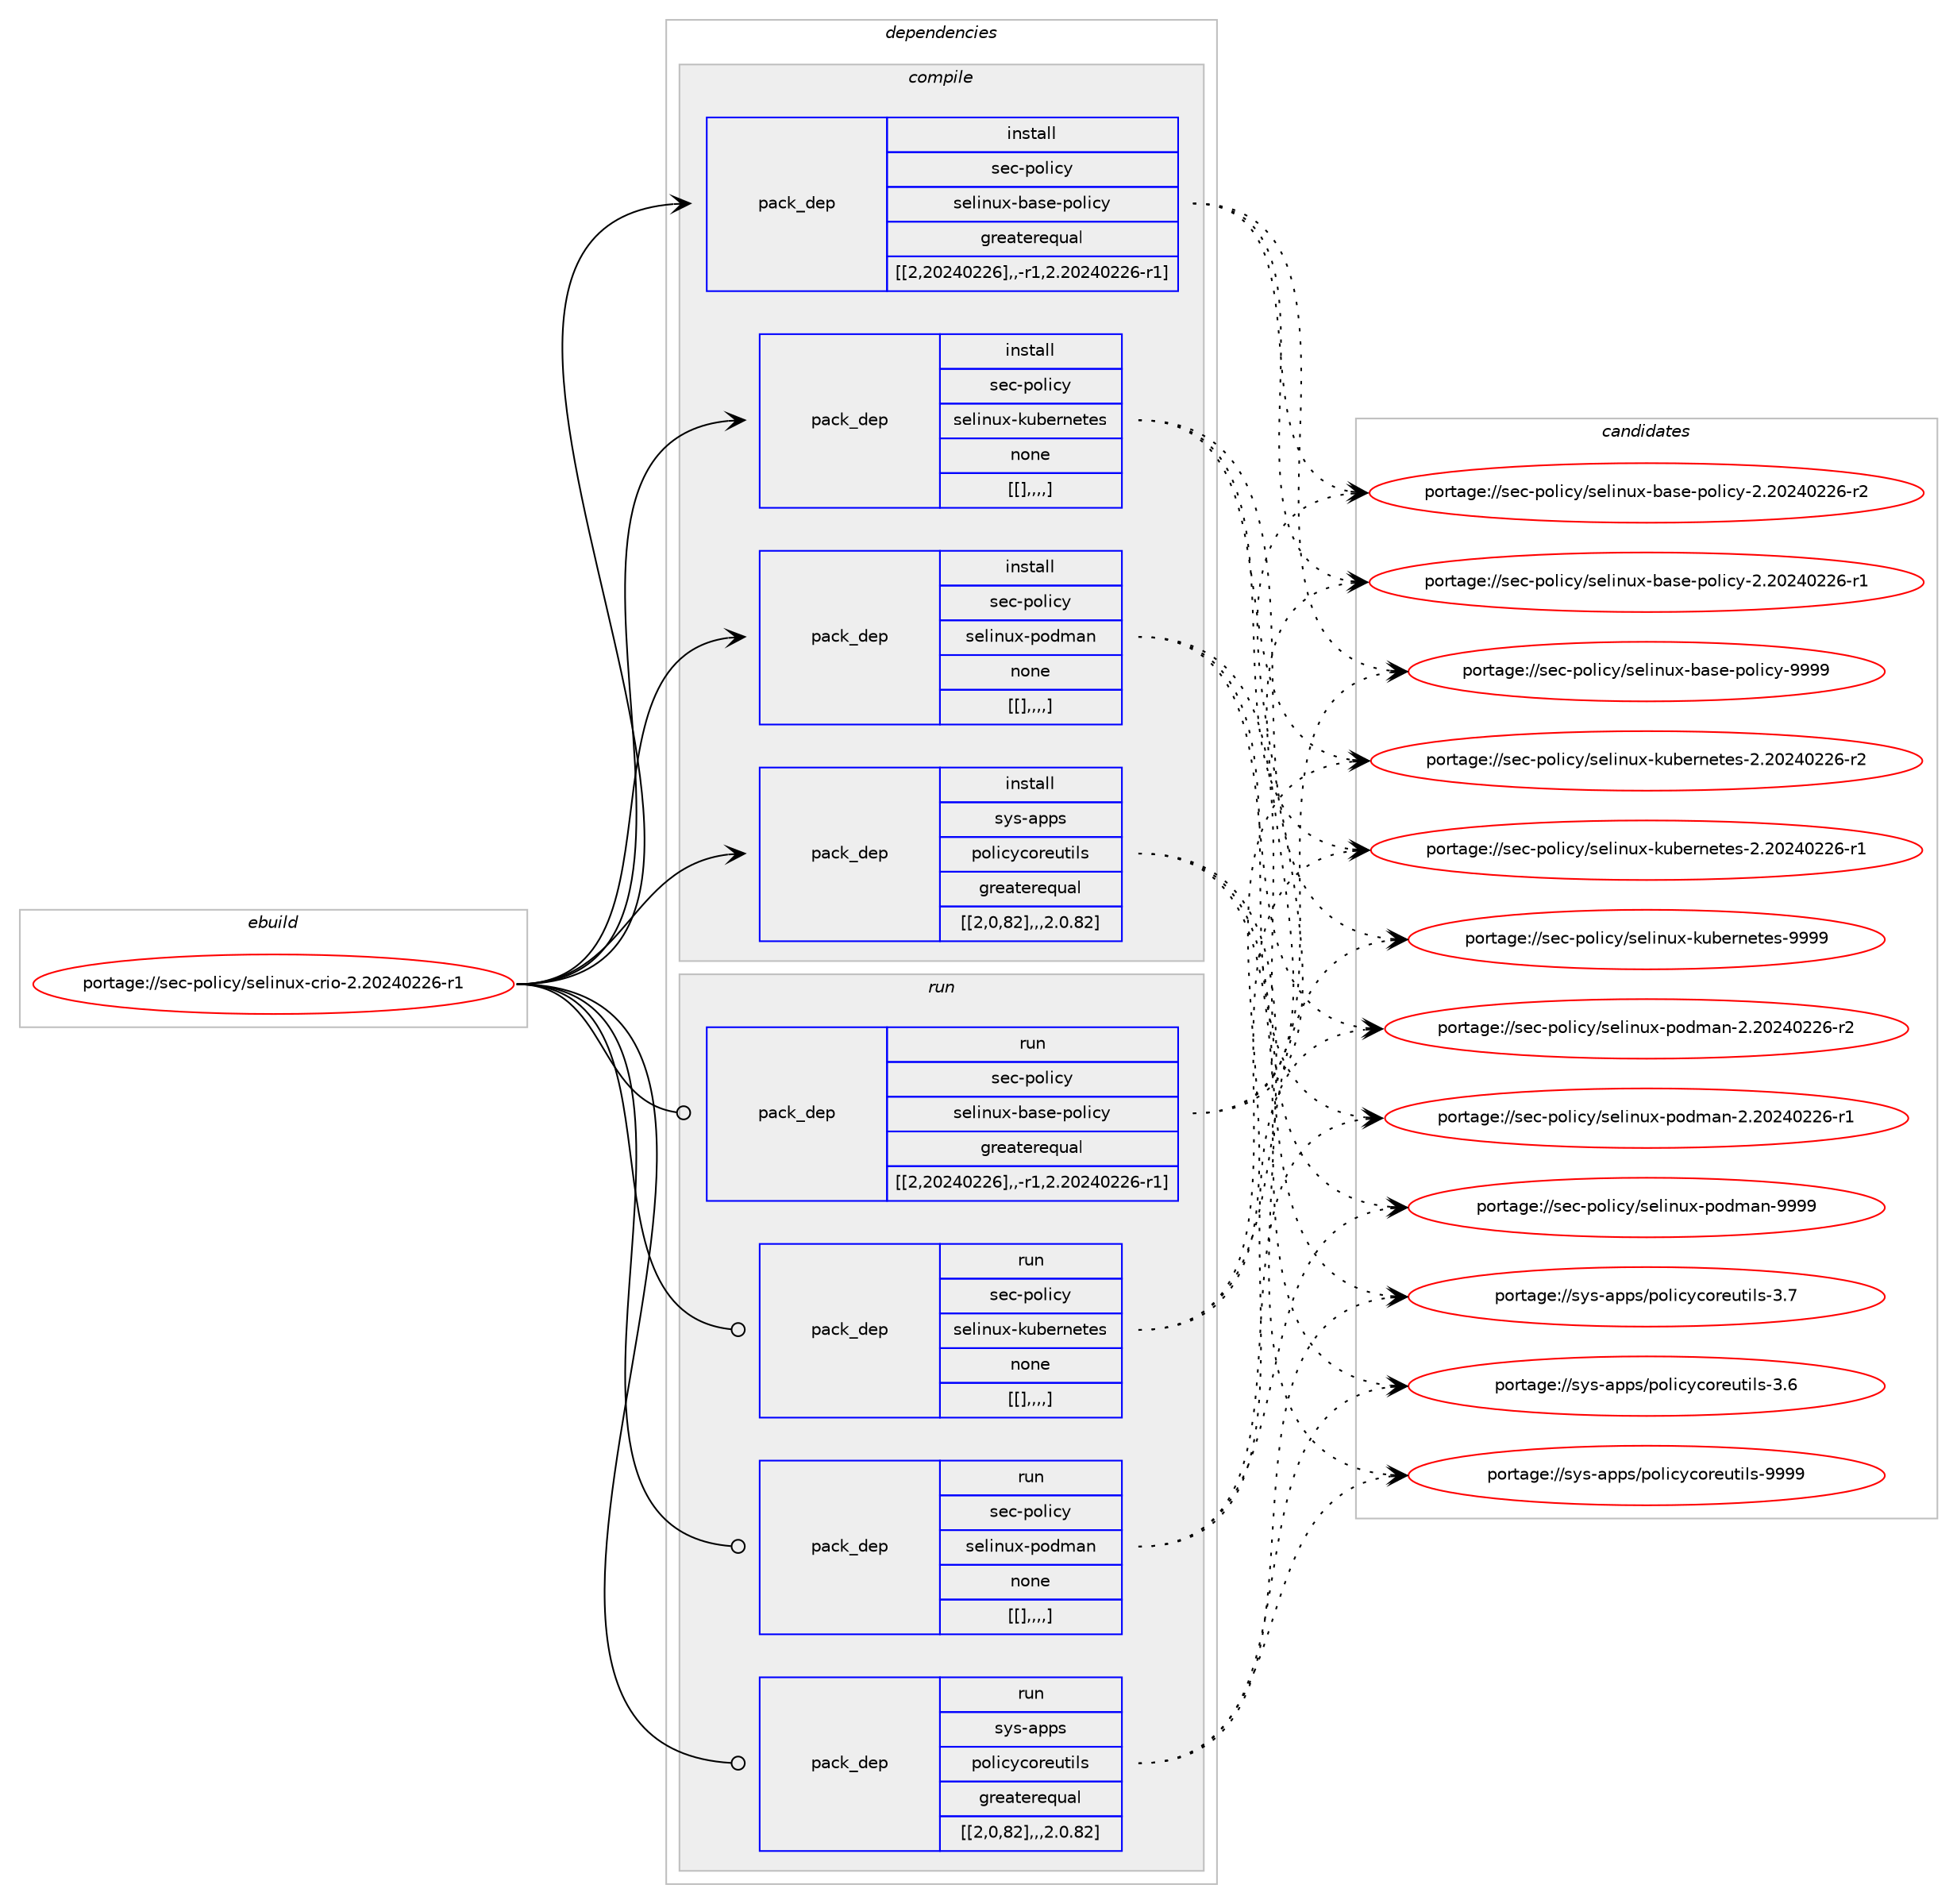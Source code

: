 digraph prolog {

# *************
# Graph options
# *************

newrank=true;
concentrate=true;
compound=true;
graph [rankdir=LR,fontname=Helvetica,fontsize=10,ranksep=1.5];#, ranksep=2.5, nodesep=0.2];
edge  [arrowhead=vee];
node  [fontname=Helvetica,fontsize=10];

# **********
# The ebuild
# **********

subgraph cluster_leftcol {
color=gray;
label=<<i>ebuild</i>>;
id [label="portage://sec-policy/selinux-crio-2.20240226-r1", color=red, width=4, href="../sec-policy/selinux-crio-2.20240226-r1.svg"];
}

# ****************
# The dependencies
# ****************

subgraph cluster_midcol {
color=gray;
label=<<i>dependencies</i>>;
subgraph cluster_compile {
fillcolor="#eeeeee";
style=filled;
label=<<i>compile</i>>;
subgraph pack313993 {
dependency431216 [label=<<TABLE BORDER="0" CELLBORDER="1" CELLSPACING="0" CELLPADDING="4" WIDTH="220"><TR><TD ROWSPAN="6" CELLPADDING="30">pack_dep</TD></TR><TR><TD WIDTH="110">install</TD></TR><TR><TD>sec-policy</TD></TR><TR><TD>selinux-base-policy</TD></TR><TR><TD>greaterequal</TD></TR><TR><TD>[[2,20240226],,-r1,2.20240226-r1]</TD></TR></TABLE>>, shape=none, color=blue];
}
id:e -> dependency431216:w [weight=20,style="solid",arrowhead="vee"];
subgraph pack313994 {
dependency431217 [label=<<TABLE BORDER="0" CELLBORDER="1" CELLSPACING="0" CELLPADDING="4" WIDTH="220"><TR><TD ROWSPAN="6" CELLPADDING="30">pack_dep</TD></TR><TR><TD WIDTH="110">install</TD></TR><TR><TD>sec-policy</TD></TR><TR><TD>selinux-kubernetes</TD></TR><TR><TD>none</TD></TR><TR><TD>[[],,,,]</TD></TR></TABLE>>, shape=none, color=blue];
}
id:e -> dependency431217:w [weight=20,style="solid",arrowhead="vee"];
subgraph pack313995 {
dependency431218 [label=<<TABLE BORDER="0" CELLBORDER="1" CELLSPACING="0" CELLPADDING="4" WIDTH="220"><TR><TD ROWSPAN="6" CELLPADDING="30">pack_dep</TD></TR><TR><TD WIDTH="110">install</TD></TR><TR><TD>sec-policy</TD></TR><TR><TD>selinux-podman</TD></TR><TR><TD>none</TD></TR><TR><TD>[[],,,,]</TD></TR></TABLE>>, shape=none, color=blue];
}
id:e -> dependency431218:w [weight=20,style="solid",arrowhead="vee"];
subgraph pack313996 {
dependency431219 [label=<<TABLE BORDER="0" CELLBORDER="1" CELLSPACING="0" CELLPADDING="4" WIDTH="220"><TR><TD ROWSPAN="6" CELLPADDING="30">pack_dep</TD></TR><TR><TD WIDTH="110">install</TD></TR><TR><TD>sys-apps</TD></TR><TR><TD>policycoreutils</TD></TR><TR><TD>greaterequal</TD></TR><TR><TD>[[2,0,82],,,2.0.82]</TD></TR></TABLE>>, shape=none, color=blue];
}
id:e -> dependency431219:w [weight=20,style="solid",arrowhead="vee"];
}
subgraph cluster_compileandrun {
fillcolor="#eeeeee";
style=filled;
label=<<i>compile and run</i>>;
}
subgraph cluster_run {
fillcolor="#eeeeee";
style=filled;
label=<<i>run</i>>;
subgraph pack313997 {
dependency431220 [label=<<TABLE BORDER="0" CELLBORDER="1" CELLSPACING="0" CELLPADDING="4" WIDTH="220"><TR><TD ROWSPAN="6" CELLPADDING="30">pack_dep</TD></TR><TR><TD WIDTH="110">run</TD></TR><TR><TD>sec-policy</TD></TR><TR><TD>selinux-base-policy</TD></TR><TR><TD>greaterequal</TD></TR><TR><TD>[[2,20240226],,-r1,2.20240226-r1]</TD></TR></TABLE>>, shape=none, color=blue];
}
id:e -> dependency431220:w [weight=20,style="solid",arrowhead="odot"];
subgraph pack313998 {
dependency431221 [label=<<TABLE BORDER="0" CELLBORDER="1" CELLSPACING="0" CELLPADDING="4" WIDTH="220"><TR><TD ROWSPAN="6" CELLPADDING="30">pack_dep</TD></TR><TR><TD WIDTH="110">run</TD></TR><TR><TD>sec-policy</TD></TR><TR><TD>selinux-kubernetes</TD></TR><TR><TD>none</TD></TR><TR><TD>[[],,,,]</TD></TR></TABLE>>, shape=none, color=blue];
}
id:e -> dependency431221:w [weight=20,style="solid",arrowhead="odot"];
subgraph pack313999 {
dependency431222 [label=<<TABLE BORDER="0" CELLBORDER="1" CELLSPACING="0" CELLPADDING="4" WIDTH="220"><TR><TD ROWSPAN="6" CELLPADDING="30">pack_dep</TD></TR><TR><TD WIDTH="110">run</TD></TR><TR><TD>sec-policy</TD></TR><TR><TD>selinux-podman</TD></TR><TR><TD>none</TD></TR><TR><TD>[[],,,,]</TD></TR></TABLE>>, shape=none, color=blue];
}
id:e -> dependency431222:w [weight=20,style="solid",arrowhead="odot"];
subgraph pack314000 {
dependency431223 [label=<<TABLE BORDER="0" CELLBORDER="1" CELLSPACING="0" CELLPADDING="4" WIDTH="220"><TR><TD ROWSPAN="6" CELLPADDING="30">pack_dep</TD></TR><TR><TD WIDTH="110">run</TD></TR><TR><TD>sys-apps</TD></TR><TR><TD>policycoreutils</TD></TR><TR><TD>greaterequal</TD></TR><TR><TD>[[2,0,82],,,2.0.82]</TD></TR></TABLE>>, shape=none, color=blue];
}
id:e -> dependency431223:w [weight=20,style="solid",arrowhead="odot"];
}
}

# **************
# The candidates
# **************

subgraph cluster_choices {
rank=same;
color=gray;
label=<<i>candidates</i>>;

subgraph choice313993 {
color=black;
nodesep=1;
choice1151019945112111108105991214711510110810511011712045989711510145112111108105991214557575757 [label="portage://sec-policy/selinux-base-policy-9999", color=red, width=4,href="../sec-policy/selinux-base-policy-9999.svg"];
choice11510199451121111081059912147115101108105110117120459897115101451121111081059912145504650485052485050544511450 [label="portage://sec-policy/selinux-base-policy-2.20240226-r2", color=red, width=4,href="../sec-policy/selinux-base-policy-2.20240226-r2.svg"];
choice11510199451121111081059912147115101108105110117120459897115101451121111081059912145504650485052485050544511449 [label="portage://sec-policy/selinux-base-policy-2.20240226-r1", color=red, width=4,href="../sec-policy/selinux-base-policy-2.20240226-r1.svg"];
dependency431216:e -> choice1151019945112111108105991214711510110810511011712045989711510145112111108105991214557575757:w [style=dotted,weight="100"];
dependency431216:e -> choice11510199451121111081059912147115101108105110117120459897115101451121111081059912145504650485052485050544511450:w [style=dotted,weight="100"];
dependency431216:e -> choice11510199451121111081059912147115101108105110117120459897115101451121111081059912145504650485052485050544511449:w [style=dotted,weight="100"];
}
subgraph choice313994 {
color=black;
nodesep=1;
choice1151019945112111108105991214711510110810511011712045107117981011141101011161011154557575757 [label="portage://sec-policy/selinux-kubernetes-9999", color=red, width=4,href="../sec-policy/selinux-kubernetes-9999.svg"];
choice11510199451121111081059912147115101108105110117120451071179810111411010111610111545504650485052485050544511450 [label="portage://sec-policy/selinux-kubernetes-2.20240226-r2", color=red, width=4,href="../sec-policy/selinux-kubernetes-2.20240226-r2.svg"];
choice11510199451121111081059912147115101108105110117120451071179810111411010111610111545504650485052485050544511449 [label="portage://sec-policy/selinux-kubernetes-2.20240226-r1", color=red, width=4,href="../sec-policy/selinux-kubernetes-2.20240226-r1.svg"];
dependency431217:e -> choice1151019945112111108105991214711510110810511011712045107117981011141101011161011154557575757:w [style=dotted,weight="100"];
dependency431217:e -> choice11510199451121111081059912147115101108105110117120451071179810111411010111610111545504650485052485050544511450:w [style=dotted,weight="100"];
dependency431217:e -> choice11510199451121111081059912147115101108105110117120451071179810111411010111610111545504650485052485050544511449:w [style=dotted,weight="100"];
}
subgraph choice313995 {
color=black;
nodesep=1;
choice1151019945112111108105991214711510110810511011712045112111100109971104557575757 [label="portage://sec-policy/selinux-podman-9999", color=red, width=4,href="../sec-policy/selinux-podman-9999.svg"];
choice11510199451121111081059912147115101108105110117120451121111001099711045504650485052485050544511450 [label="portage://sec-policy/selinux-podman-2.20240226-r2", color=red, width=4,href="../sec-policy/selinux-podman-2.20240226-r2.svg"];
choice11510199451121111081059912147115101108105110117120451121111001099711045504650485052485050544511449 [label="portage://sec-policy/selinux-podman-2.20240226-r1", color=red, width=4,href="../sec-policy/selinux-podman-2.20240226-r1.svg"];
dependency431218:e -> choice1151019945112111108105991214711510110810511011712045112111100109971104557575757:w [style=dotted,weight="100"];
dependency431218:e -> choice11510199451121111081059912147115101108105110117120451121111001099711045504650485052485050544511450:w [style=dotted,weight="100"];
dependency431218:e -> choice11510199451121111081059912147115101108105110117120451121111001099711045504650485052485050544511449:w [style=dotted,weight="100"];
}
subgraph choice313996 {
color=black;
nodesep=1;
choice11512111545971121121154711211110810599121991111141011171161051081154557575757 [label="portage://sys-apps/policycoreutils-9999", color=red, width=4,href="../sys-apps/policycoreutils-9999.svg"];
choice115121115459711211211547112111108105991219911111410111711610510811545514655 [label="portage://sys-apps/policycoreutils-3.7", color=red, width=4,href="../sys-apps/policycoreutils-3.7.svg"];
choice115121115459711211211547112111108105991219911111410111711610510811545514654 [label="portage://sys-apps/policycoreutils-3.6", color=red, width=4,href="../sys-apps/policycoreutils-3.6.svg"];
dependency431219:e -> choice11512111545971121121154711211110810599121991111141011171161051081154557575757:w [style=dotted,weight="100"];
dependency431219:e -> choice115121115459711211211547112111108105991219911111410111711610510811545514655:w [style=dotted,weight="100"];
dependency431219:e -> choice115121115459711211211547112111108105991219911111410111711610510811545514654:w [style=dotted,weight="100"];
}
subgraph choice313997 {
color=black;
nodesep=1;
choice1151019945112111108105991214711510110810511011712045989711510145112111108105991214557575757 [label="portage://sec-policy/selinux-base-policy-9999", color=red, width=4,href="../sec-policy/selinux-base-policy-9999.svg"];
choice11510199451121111081059912147115101108105110117120459897115101451121111081059912145504650485052485050544511450 [label="portage://sec-policy/selinux-base-policy-2.20240226-r2", color=red, width=4,href="../sec-policy/selinux-base-policy-2.20240226-r2.svg"];
choice11510199451121111081059912147115101108105110117120459897115101451121111081059912145504650485052485050544511449 [label="portage://sec-policy/selinux-base-policy-2.20240226-r1", color=red, width=4,href="../sec-policy/selinux-base-policy-2.20240226-r1.svg"];
dependency431220:e -> choice1151019945112111108105991214711510110810511011712045989711510145112111108105991214557575757:w [style=dotted,weight="100"];
dependency431220:e -> choice11510199451121111081059912147115101108105110117120459897115101451121111081059912145504650485052485050544511450:w [style=dotted,weight="100"];
dependency431220:e -> choice11510199451121111081059912147115101108105110117120459897115101451121111081059912145504650485052485050544511449:w [style=dotted,weight="100"];
}
subgraph choice313998 {
color=black;
nodesep=1;
choice1151019945112111108105991214711510110810511011712045107117981011141101011161011154557575757 [label="portage://sec-policy/selinux-kubernetes-9999", color=red, width=4,href="../sec-policy/selinux-kubernetes-9999.svg"];
choice11510199451121111081059912147115101108105110117120451071179810111411010111610111545504650485052485050544511450 [label="portage://sec-policy/selinux-kubernetes-2.20240226-r2", color=red, width=4,href="../sec-policy/selinux-kubernetes-2.20240226-r2.svg"];
choice11510199451121111081059912147115101108105110117120451071179810111411010111610111545504650485052485050544511449 [label="portage://sec-policy/selinux-kubernetes-2.20240226-r1", color=red, width=4,href="../sec-policy/selinux-kubernetes-2.20240226-r1.svg"];
dependency431221:e -> choice1151019945112111108105991214711510110810511011712045107117981011141101011161011154557575757:w [style=dotted,weight="100"];
dependency431221:e -> choice11510199451121111081059912147115101108105110117120451071179810111411010111610111545504650485052485050544511450:w [style=dotted,weight="100"];
dependency431221:e -> choice11510199451121111081059912147115101108105110117120451071179810111411010111610111545504650485052485050544511449:w [style=dotted,weight="100"];
}
subgraph choice313999 {
color=black;
nodesep=1;
choice1151019945112111108105991214711510110810511011712045112111100109971104557575757 [label="portage://sec-policy/selinux-podman-9999", color=red, width=4,href="../sec-policy/selinux-podman-9999.svg"];
choice11510199451121111081059912147115101108105110117120451121111001099711045504650485052485050544511450 [label="portage://sec-policy/selinux-podman-2.20240226-r2", color=red, width=4,href="../sec-policy/selinux-podman-2.20240226-r2.svg"];
choice11510199451121111081059912147115101108105110117120451121111001099711045504650485052485050544511449 [label="portage://sec-policy/selinux-podman-2.20240226-r1", color=red, width=4,href="../sec-policy/selinux-podman-2.20240226-r1.svg"];
dependency431222:e -> choice1151019945112111108105991214711510110810511011712045112111100109971104557575757:w [style=dotted,weight="100"];
dependency431222:e -> choice11510199451121111081059912147115101108105110117120451121111001099711045504650485052485050544511450:w [style=dotted,weight="100"];
dependency431222:e -> choice11510199451121111081059912147115101108105110117120451121111001099711045504650485052485050544511449:w [style=dotted,weight="100"];
}
subgraph choice314000 {
color=black;
nodesep=1;
choice11512111545971121121154711211110810599121991111141011171161051081154557575757 [label="portage://sys-apps/policycoreutils-9999", color=red, width=4,href="../sys-apps/policycoreutils-9999.svg"];
choice115121115459711211211547112111108105991219911111410111711610510811545514655 [label="portage://sys-apps/policycoreutils-3.7", color=red, width=4,href="../sys-apps/policycoreutils-3.7.svg"];
choice115121115459711211211547112111108105991219911111410111711610510811545514654 [label="portage://sys-apps/policycoreutils-3.6", color=red, width=4,href="../sys-apps/policycoreutils-3.6.svg"];
dependency431223:e -> choice11512111545971121121154711211110810599121991111141011171161051081154557575757:w [style=dotted,weight="100"];
dependency431223:e -> choice115121115459711211211547112111108105991219911111410111711610510811545514655:w [style=dotted,weight="100"];
dependency431223:e -> choice115121115459711211211547112111108105991219911111410111711610510811545514654:w [style=dotted,weight="100"];
}
}

}
